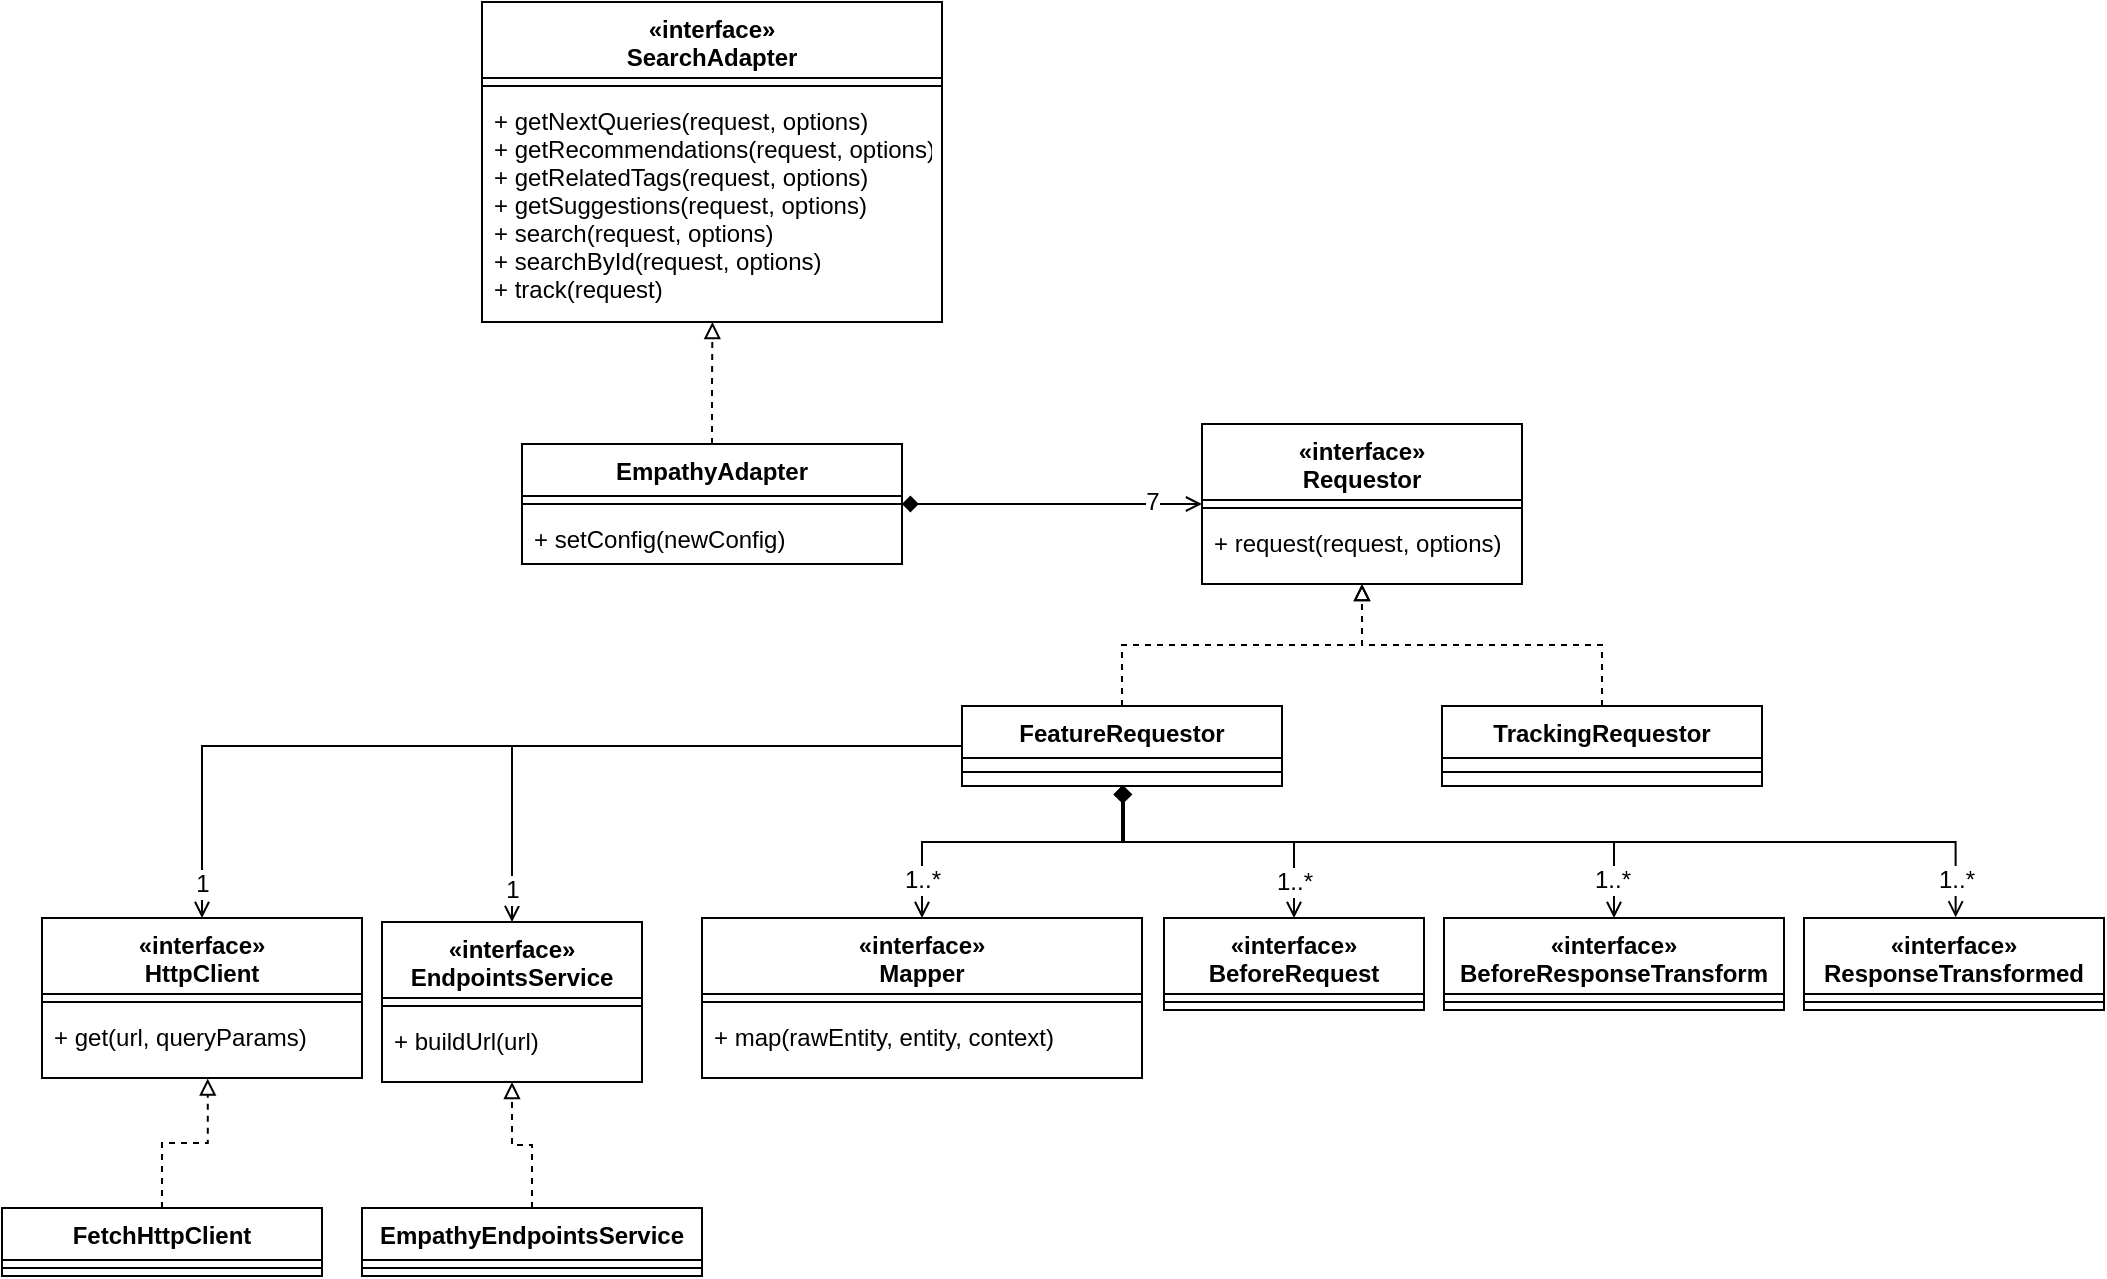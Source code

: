 <mxfile version="10.7.2" type="device"><diagram id="W1MXbyZlTlMfLXe-1OKP" name="Página-1"><mxGraphModel dx="2225" dy="2031" grid="1" gridSize="10" guides="1" tooltips="1" connect="1" arrows="1" fold="1" page="1" pageScale="1" pageWidth="827" pageHeight="1169" math="0" shadow="0"><root><mxCell id="0"/><mxCell id="1" parent="0"/><mxCell id="PD0V_rasXbSmqCxyREbv-27" style="edgeStyle=orthogonalEdgeStyle;rounded=0;orthogonalLoop=1;jettySize=auto;html=1;exitX=0.5;exitY=0;exitDx=0;exitDy=0;entryX=0.5;entryY=1;entryDx=0;entryDy=0;endArrow=block;endFill=0;dashed=1;" edge="1" parent="1" source="PD0V_rasXbSmqCxyREbv-2" target="PD0V_rasXbSmqCxyREbv-19"><mxGeometry relative="1" as="geometry"/></mxCell><mxCell id="PD0V_rasXbSmqCxyREbv-2" value="TrackingRequestor" style="swimlane;fontStyle=1;align=center;verticalAlign=top;childLayout=stackLayout;horizontal=1;startSize=26;horizontalStack=0;resizeParent=1;resizeParentMax=0;resizeLast=0;collapsible=1;marginBottom=0;" vertex="1" parent="1"><mxGeometry x="320" y="-318.0" width="160" height="40" as="geometry"/></mxCell><mxCell id="PD0V_rasXbSmqCxyREbv-3" value="" style="line;strokeWidth=1;fillColor=none;align=left;verticalAlign=middle;spacingTop=-1;spacingLeft=3;spacingRight=3;rotatable=0;labelPosition=right;points=[];portConstraint=eastwest;" vertex="1" parent="PD0V_rasXbSmqCxyREbv-2"><mxGeometry y="26" width="160" height="14" as="geometry"/></mxCell><mxCell id="PD0V_rasXbSmqCxyREbv-26" style="edgeStyle=orthogonalEdgeStyle;rounded=0;orthogonalLoop=1;jettySize=auto;html=1;exitX=0.5;exitY=0;exitDx=0;exitDy=0;endArrow=block;endFill=0;dashed=1;" edge="1" parent="1" source="PD0V_rasXbSmqCxyREbv-4" target="PD0V_rasXbSmqCxyREbv-19"><mxGeometry relative="1" as="geometry"/></mxCell><mxCell id="PD0V_rasXbSmqCxyREbv-4" value="FeatureRequestor" style="swimlane;fontStyle=1;align=center;verticalAlign=top;childLayout=stackLayout;horizontal=1;startSize=26;horizontalStack=0;resizeParent=1;resizeParentMax=0;resizeLast=0;collapsible=1;marginBottom=0;" vertex="1" parent="1"><mxGeometry x="80" y="-318" width="160" height="40" as="geometry"/></mxCell><mxCell id="PD0V_rasXbSmqCxyREbv-5" value="" style="line;strokeWidth=1;fillColor=none;align=left;verticalAlign=middle;spacingTop=-1;spacingLeft=3;spacingRight=3;rotatable=0;labelPosition=right;points=[];portConstraint=eastwest;" vertex="1" parent="PD0V_rasXbSmqCxyREbv-4"><mxGeometry y="26" width="160" height="14" as="geometry"/></mxCell><mxCell id="PD0V_rasXbSmqCxyREbv-18" style="edgeStyle=orthogonalEdgeStyle;rounded=0;orthogonalLoop=1;jettySize=auto;html=1;exitX=0.5;exitY=0;exitDx=0;exitDy=0;entryX=0.501;entryY=1;entryDx=0;entryDy=0;entryPerimeter=0;dashed=1;endArrow=block;endFill=0;" edge="1" parent="1" source="PD0V_rasXbSmqCxyREbv-10" target="PD0V_rasXbSmqCxyREbv-17"><mxGeometry relative="1" as="geometry"/></mxCell><mxCell id="PD0V_rasXbSmqCxyREbv-22" style="edgeStyle=orthogonalEdgeStyle;rounded=0;orthogonalLoop=1;jettySize=auto;html=1;exitX=1;exitY=0.5;exitDx=0;exitDy=0;endArrow=open;endFill=0;startArrow=diamond;startFill=1;" edge="1" parent="1" source="PD0V_rasXbSmqCxyREbv-10" target="PD0V_rasXbSmqCxyREbv-19"><mxGeometry relative="1" as="geometry"><mxPoint x="170" y="-450" as="targetPoint"/></mxGeometry></mxCell><mxCell id="PD0V_rasXbSmqCxyREbv-24" value="7" style="text;html=1;resizable=0;points=[];align=center;verticalAlign=middle;labelBackgroundColor=#ffffff;" vertex="1" connectable="0" parent="PD0V_rasXbSmqCxyREbv-22"><mxGeometry x="0.667" y="-1" relative="1" as="geometry"><mxPoint y="-2" as="offset"/></mxGeometry></mxCell><mxCell id="PD0V_rasXbSmqCxyREbv-10" value="EmpathyAdapter" style="swimlane;fontStyle=1;align=center;verticalAlign=top;childLayout=stackLayout;horizontal=1;startSize=26;horizontalStack=0;resizeParent=1;resizeParentMax=0;resizeLast=0;collapsible=1;marginBottom=0;" vertex="1" parent="1"><mxGeometry x="-140" y="-449" width="190" height="60" as="geometry"/></mxCell><mxCell id="PD0V_rasXbSmqCxyREbv-12" value="" style="line;strokeWidth=1;fillColor=none;align=left;verticalAlign=middle;spacingTop=-1;spacingLeft=3;spacingRight=3;rotatable=0;labelPosition=right;points=[];portConstraint=eastwest;" vertex="1" parent="PD0V_rasXbSmqCxyREbv-10"><mxGeometry y="26" width="190" height="8" as="geometry"/></mxCell><mxCell id="PD0V_rasXbSmqCxyREbv-13" value="+ setConfig(newConfig)&#10;" style="text;strokeColor=none;fillColor=none;align=left;verticalAlign=top;spacingLeft=4;spacingRight=4;overflow=hidden;rotatable=0;points=[[0,0.5],[1,0.5]];portConstraint=eastwest;" vertex="1" parent="PD0V_rasXbSmqCxyREbv-10"><mxGeometry y="34" width="190" height="26" as="geometry"/></mxCell><mxCell id="PD0V_rasXbSmqCxyREbv-14" value="«interface»&#10;SearchAdapter" style="swimlane;fontStyle=1;align=center;verticalAlign=top;childLayout=stackLayout;horizontal=1;startSize=38;horizontalStack=0;resizeParent=1;resizeParentMax=0;resizeLast=0;collapsible=1;marginBottom=0;" vertex="1" parent="1"><mxGeometry x="-160" y="-670" width="230" height="160" as="geometry"/></mxCell><mxCell id="PD0V_rasXbSmqCxyREbv-16" value="" style="line;strokeWidth=1;fillColor=none;align=left;verticalAlign=middle;spacingTop=-1;spacingLeft=3;spacingRight=3;rotatable=0;labelPosition=right;points=[];portConstraint=eastwest;" vertex="1" parent="PD0V_rasXbSmqCxyREbv-14"><mxGeometry y="38" width="230" height="8" as="geometry"/></mxCell><mxCell id="PD0V_rasXbSmqCxyREbv-17" value="+ getNextQueries(request, options)&#10;+ getRecommendations(request, options)&#10;+ getRelatedTags(request, options)&#10;+ getSuggestions(request, options)&#10;+ search(request, options)&#10;+ searchById(request, options)&#10;+ track(request)&#10;" style="text;strokeColor=none;fillColor=none;align=left;verticalAlign=top;spacingLeft=4;spacingRight=4;overflow=hidden;rotatable=0;points=[[0,0.5],[1,0.5]];portConstraint=eastwest;" vertex="1" parent="PD0V_rasXbSmqCxyREbv-14"><mxGeometry y="46" width="230" height="114" as="geometry"/></mxCell><mxCell id="PD0V_rasXbSmqCxyREbv-19" value="«interface»&#10;Requestor" style="swimlane;fontStyle=1;align=center;verticalAlign=top;childLayout=stackLayout;horizontal=1;startSize=38;horizontalStack=0;resizeParent=1;resizeParentMax=0;resizeLast=0;collapsible=1;marginBottom=0;" vertex="1" parent="1"><mxGeometry x="200" y="-459" width="160" height="80" as="geometry"/></mxCell><mxCell id="PD0V_rasXbSmqCxyREbv-20" value="" style="line;strokeWidth=1;fillColor=none;align=left;verticalAlign=middle;spacingTop=-1;spacingLeft=3;spacingRight=3;rotatable=0;labelPosition=right;points=[];portConstraint=eastwest;" vertex="1" parent="PD0V_rasXbSmqCxyREbv-19"><mxGeometry y="38" width="160" height="8" as="geometry"/></mxCell><mxCell id="PD0V_rasXbSmqCxyREbv-21" value="+ request(request, options)&#10;&#10;" style="text;strokeColor=none;fillColor=none;align=left;verticalAlign=top;spacingLeft=4;spacingRight=4;overflow=hidden;rotatable=0;points=[[0,0.5],[1,0.5]];portConstraint=eastwest;" vertex="1" parent="PD0V_rasXbSmqCxyREbv-19"><mxGeometry y="46" width="160" height="34" as="geometry"/></mxCell><mxCell id="PD0V_rasXbSmqCxyREbv-43" style="edgeStyle=orthogonalEdgeStyle;rounded=0;orthogonalLoop=1;jettySize=auto;html=1;exitX=0.5;exitY=0;exitDx=0;exitDy=0;entryX=0.518;entryY=1.009;entryDx=0;entryDy=0;entryPerimeter=0;dashed=1;endArrow=block;endFill=0;" edge="1" parent="1" source="PD0V_rasXbSmqCxyREbv-35" target="PD0V_rasXbSmqCxyREbv-42"><mxGeometry relative="1" as="geometry"/></mxCell><mxCell id="PD0V_rasXbSmqCxyREbv-35" value="FetchHttpClient" style="swimlane;fontStyle=1;align=center;verticalAlign=top;childLayout=stackLayout;horizontal=1;startSize=26;horizontalStack=0;resizeParent=1;resizeParentMax=0;resizeLast=0;collapsible=1;marginBottom=0;" vertex="1" parent="1"><mxGeometry x="-400" y="-67" width="160" height="34" as="geometry"/></mxCell><mxCell id="PD0V_rasXbSmqCxyREbv-37" value="" style="line;strokeWidth=1;fillColor=none;align=left;verticalAlign=middle;spacingTop=-1;spacingLeft=3;spacingRight=3;rotatable=0;labelPosition=right;points=[];portConstraint=eastwest;" vertex="1" parent="PD0V_rasXbSmqCxyREbv-35"><mxGeometry y="26" width="160" height="8" as="geometry"/></mxCell><mxCell id="PD0V_rasXbSmqCxyREbv-70" style="edgeStyle=orthogonalEdgeStyle;rounded=0;orthogonalLoop=1;jettySize=auto;html=1;exitX=0.5;exitY=0;exitDx=0;exitDy=0;entryX=0;entryY=0.5;entryDx=0;entryDy=0;startArrow=open;startFill=0;endArrow=none;endFill=0;" edge="1" parent="1" source="PD0V_rasXbSmqCxyREbv-40" target="PD0V_rasXbSmqCxyREbv-4"><mxGeometry relative="1" as="geometry"/></mxCell><mxCell id="PD0V_rasXbSmqCxyREbv-84" value="1" style="text;html=1;resizable=0;points=[];align=center;verticalAlign=middle;labelBackgroundColor=#ffffff;" vertex="1" connectable="0" parent="PD0V_rasXbSmqCxyREbv-70"><mxGeometry x="-0.926" relative="1" as="geometry"><mxPoint as="offset"/></mxGeometry></mxCell><mxCell id="PD0V_rasXbSmqCxyREbv-40" value="«interface»&#10;HttpClient" style="swimlane;fontStyle=1;align=center;verticalAlign=top;childLayout=stackLayout;horizontal=1;startSize=38;horizontalStack=0;resizeParent=1;resizeParentMax=0;resizeLast=0;collapsible=1;marginBottom=0;" vertex="1" parent="1"><mxGeometry x="-380" y="-212" width="160" height="80" as="geometry"/></mxCell><mxCell id="PD0V_rasXbSmqCxyREbv-41" value="" style="line;strokeWidth=1;fillColor=none;align=left;verticalAlign=middle;spacingTop=-1;spacingLeft=3;spacingRight=3;rotatable=0;labelPosition=right;points=[];portConstraint=eastwest;" vertex="1" parent="PD0V_rasXbSmqCxyREbv-40"><mxGeometry y="38" width="160" height="8" as="geometry"/></mxCell><mxCell id="PD0V_rasXbSmqCxyREbv-42" value="+ get(url, queryParams)&#10;" style="text;strokeColor=none;fillColor=none;align=left;verticalAlign=top;spacingLeft=4;spacingRight=4;overflow=hidden;rotatable=0;points=[[0,0.5],[1,0.5]];portConstraint=eastwest;" vertex="1" parent="PD0V_rasXbSmqCxyREbv-40"><mxGeometry y="46" width="160" height="34" as="geometry"/></mxCell><mxCell id="PD0V_rasXbSmqCxyREbv-71" style="edgeStyle=orthogonalEdgeStyle;rounded=0;orthogonalLoop=1;jettySize=auto;html=1;exitX=0.5;exitY=0;exitDx=0;exitDy=0;startArrow=open;startFill=0;endArrow=diamond;endFill=1;" edge="1" parent="1" source="PD0V_rasXbSmqCxyREbv-44" target="PD0V_rasXbSmqCxyREbv-4"><mxGeometry relative="1" as="geometry"><Array as="points"><mxPoint x="60" y="-250"/><mxPoint x="160" y="-250"/></Array></mxGeometry></mxCell><mxCell id="PD0V_rasXbSmqCxyREbv-79" value="1..*" style="text;html=1;resizable=0;points=[];align=center;verticalAlign=middle;labelBackgroundColor=#ffffff;" vertex="1" connectable="0" parent="PD0V_rasXbSmqCxyREbv-71"><mxGeometry x="-0.8" y="1" relative="1" as="geometry"><mxPoint x="1" y="-3" as="offset"/></mxGeometry></mxCell><mxCell id="PD0V_rasXbSmqCxyREbv-44" value="«interface»&#10;Mapper" style="swimlane;fontStyle=1;align=center;verticalAlign=top;childLayout=stackLayout;horizontal=1;startSize=38;horizontalStack=0;resizeParent=1;resizeParentMax=0;resizeLast=0;collapsible=1;marginBottom=0;" vertex="1" parent="1"><mxGeometry x="-50" y="-212" width="220" height="80" as="geometry"/></mxCell><mxCell id="PD0V_rasXbSmqCxyREbv-45" value="" style="line;strokeWidth=1;fillColor=none;align=left;verticalAlign=middle;spacingTop=-1;spacingLeft=3;spacingRight=3;rotatable=0;labelPosition=right;points=[];portConstraint=eastwest;" vertex="1" parent="PD0V_rasXbSmqCxyREbv-44"><mxGeometry y="38" width="220" height="8" as="geometry"/></mxCell><mxCell id="PD0V_rasXbSmqCxyREbv-46" value="+ map(rawEntity, entity, context)&#10;" style="text;strokeColor=none;fillColor=none;align=left;verticalAlign=top;spacingLeft=4;spacingRight=4;overflow=hidden;rotatable=0;points=[[0,0.5],[1,0.5]];portConstraint=eastwest;" vertex="1" parent="PD0V_rasXbSmqCxyREbv-44"><mxGeometry y="46" width="220" height="34" as="geometry"/></mxCell><mxCell id="PD0V_rasXbSmqCxyREbv-73" style="edgeStyle=orthogonalEdgeStyle;rounded=0;orthogonalLoop=1;jettySize=auto;html=1;exitX=0.5;exitY=0;exitDx=0;exitDy=0;entryX=0;entryY=0.5;entryDx=0;entryDy=0;startArrow=open;startFill=0;endArrow=none;endFill=0;" edge="1" parent="1" source="PD0V_rasXbSmqCxyREbv-47" target="PD0V_rasXbSmqCxyREbv-4"><mxGeometry relative="1" as="geometry"/></mxCell><mxCell id="PD0V_rasXbSmqCxyREbv-85" value="1" style="text;html=1;resizable=0;points=[];align=center;verticalAlign=middle;labelBackgroundColor=#ffffff;" vertex="1" connectable="0" parent="PD0V_rasXbSmqCxyREbv-73"><mxGeometry x="-0.903" y="1" relative="1" as="geometry"><mxPoint x="1" y="-1" as="offset"/></mxGeometry></mxCell><mxCell id="PD0V_rasXbSmqCxyREbv-47" value="«interface»&#10;EndpointsService" style="swimlane;fontStyle=1;align=center;verticalAlign=top;childLayout=stackLayout;horizontal=1;startSize=38;horizontalStack=0;resizeParent=1;resizeParentMax=0;resizeLast=0;collapsible=1;marginBottom=0;" vertex="1" parent="1"><mxGeometry x="-210" y="-210" width="130" height="80" as="geometry"/></mxCell><mxCell id="PD0V_rasXbSmqCxyREbv-48" value="" style="line;strokeWidth=1;fillColor=none;align=left;verticalAlign=middle;spacingTop=-1;spacingLeft=3;spacingRight=3;rotatable=0;labelPosition=right;points=[];portConstraint=eastwest;" vertex="1" parent="PD0V_rasXbSmqCxyREbv-47"><mxGeometry y="38" width="130" height="8" as="geometry"/></mxCell><mxCell id="PD0V_rasXbSmqCxyREbv-49" value="+ buildUrl(url)&#10;" style="text;strokeColor=none;fillColor=none;align=left;verticalAlign=top;spacingLeft=4;spacingRight=4;overflow=hidden;rotatable=0;points=[[0,0.5],[1,0.5]];portConstraint=eastwest;" vertex="1" parent="PD0V_rasXbSmqCxyREbv-47"><mxGeometry y="46" width="130" height="34" as="geometry"/></mxCell><mxCell id="PD0V_rasXbSmqCxyREbv-74" style="edgeStyle=orthogonalEdgeStyle;rounded=0;orthogonalLoop=1;jettySize=auto;html=1;exitX=0.5;exitY=0;exitDx=0;exitDy=0;startArrow=open;startFill=0;endArrow=diamond;endFill=1;" edge="1" parent="1" source="PD0V_rasXbSmqCxyREbv-50" target="PD0V_rasXbSmqCxyREbv-4"><mxGeometry relative="1" as="geometry"><Array as="points"><mxPoint x="246" y="-250"/><mxPoint x="160" y="-250"/></Array></mxGeometry></mxCell><mxCell id="PD0V_rasXbSmqCxyREbv-80" value="1..*" style="text;html=1;resizable=0;points=[];align=center;verticalAlign=middle;labelBackgroundColor=#ffffff;" vertex="1" connectable="0" parent="PD0V_rasXbSmqCxyREbv-74"><mxGeometry x="-0.8" relative="1" as="geometry"><mxPoint y="-3" as="offset"/></mxGeometry></mxCell><mxCell id="PD0V_rasXbSmqCxyREbv-50" value="«interface»&#10;BeforeRequest&#10;" style="swimlane;fontStyle=1;align=center;verticalAlign=top;childLayout=stackLayout;horizontal=1;startSize=38;horizontalStack=0;resizeParent=1;resizeParentMax=0;resizeLast=0;collapsible=1;marginBottom=0;" vertex="1" parent="1"><mxGeometry x="181" y="-212" width="130" height="46" as="geometry"/></mxCell><mxCell id="PD0V_rasXbSmqCxyREbv-51" value="" style="line;strokeWidth=1;fillColor=none;align=left;verticalAlign=middle;spacingTop=-1;spacingLeft=3;spacingRight=3;rotatable=0;labelPosition=right;points=[];portConstraint=eastwest;" vertex="1" parent="PD0V_rasXbSmqCxyREbv-50"><mxGeometry y="38" width="130" height="8" as="geometry"/></mxCell><mxCell id="PD0V_rasXbSmqCxyREbv-76" style="edgeStyle=orthogonalEdgeStyle;rounded=0;orthogonalLoop=1;jettySize=auto;html=1;exitX=0.5;exitY=0;exitDx=0;exitDy=0;startArrow=open;startFill=0;endArrow=diamond;endFill=1;" edge="1" parent="1" source="PD0V_rasXbSmqCxyREbv-53" target="PD0V_rasXbSmqCxyREbv-4"><mxGeometry relative="1" as="geometry"><Array as="points"><mxPoint x="406" y="-250"/><mxPoint x="160" y="-250"/></Array></mxGeometry></mxCell><mxCell id="PD0V_rasXbSmqCxyREbv-81" value="1..*" style="text;html=1;resizable=0;points=[];align=center;verticalAlign=middle;labelBackgroundColor=#ffffff;" vertex="1" connectable="0" parent="PD0V_rasXbSmqCxyREbv-76"><mxGeometry x="-0.894" y="1" relative="1" as="geometry"><mxPoint y="-3" as="offset"/></mxGeometry></mxCell><mxCell id="PD0V_rasXbSmqCxyREbv-53" value="«interface»&#10;BeforeResponseTransform&#10;" style="swimlane;fontStyle=1;align=center;verticalAlign=top;childLayout=stackLayout;horizontal=1;startSize=38;horizontalStack=0;resizeParent=1;resizeParentMax=0;resizeLast=0;collapsible=1;marginBottom=0;" vertex="1" parent="1"><mxGeometry x="321" y="-212" width="170" height="46" as="geometry"/></mxCell><mxCell id="PD0V_rasXbSmqCxyREbv-54" value="" style="line;strokeWidth=1;fillColor=none;align=left;verticalAlign=middle;spacingTop=-1;spacingLeft=3;spacingRight=3;rotatable=0;labelPosition=right;points=[];portConstraint=eastwest;" vertex="1" parent="PD0V_rasXbSmqCxyREbv-53"><mxGeometry y="38" width="170" height="8" as="geometry"/></mxCell><mxCell id="PD0V_rasXbSmqCxyREbv-77" style="edgeStyle=orthogonalEdgeStyle;rounded=0;orthogonalLoop=1;jettySize=auto;html=1;exitX=0.5;exitY=0;exitDx=0;exitDy=0;startArrow=open;startFill=0;endArrow=diamond;endFill=1;" edge="1" parent="1" target="PD0V_rasXbSmqCxyREbv-4"><mxGeometry relative="1" as="geometry"><mxPoint x="576.833" y="-212.333" as="sourcePoint"/><mxPoint x="160.167" y="-279.833" as="targetPoint"/><Array as="points"><mxPoint x="577" y="-250"/><mxPoint x="161" y="-250"/></Array></mxGeometry></mxCell><mxCell id="PD0V_rasXbSmqCxyREbv-82" value="1..*" style="text;html=1;resizable=0;points=[];align=center;verticalAlign=middle;labelBackgroundColor=#ffffff;" vertex="1" connectable="0" parent="PD0V_rasXbSmqCxyREbv-77"><mxGeometry x="-0.934" y="-2" relative="1" as="geometry"><mxPoint x="-2" y="-3" as="offset"/></mxGeometry></mxCell><mxCell id="PD0V_rasXbSmqCxyREbv-55" value="«interface»&#10;ResponseTransformed&#10;" style="swimlane;fontStyle=1;align=center;verticalAlign=top;childLayout=stackLayout;horizontal=1;startSize=38;horizontalStack=0;resizeParent=1;resizeParentMax=0;resizeLast=0;collapsible=1;marginBottom=0;" vertex="1" parent="1"><mxGeometry x="501" y="-212" width="150" height="46" as="geometry"/></mxCell><mxCell id="PD0V_rasXbSmqCxyREbv-56" value="" style="line;strokeWidth=1;fillColor=none;align=left;verticalAlign=middle;spacingTop=-1;spacingLeft=3;spacingRight=3;rotatable=0;labelPosition=right;points=[];portConstraint=eastwest;" vertex="1" parent="PD0V_rasXbSmqCxyREbv-55"><mxGeometry y="38" width="150" height="8" as="geometry"/></mxCell><mxCell id="PD0V_rasXbSmqCxyREbv-62" style="edgeStyle=orthogonalEdgeStyle;rounded=0;orthogonalLoop=1;jettySize=auto;html=1;exitX=0.5;exitY=0;exitDx=0;exitDy=0;dashed=1;startArrow=none;startFill=0;endArrow=block;endFill=0;" edge="1" parent="1" source="PD0V_rasXbSmqCxyREbv-58" target="PD0V_rasXbSmqCxyREbv-47"><mxGeometry relative="1" as="geometry"/></mxCell><mxCell id="PD0V_rasXbSmqCxyREbv-58" value="EmpathyEndpointsService" style="swimlane;fontStyle=1;align=center;verticalAlign=top;childLayout=stackLayout;horizontal=1;startSize=26;horizontalStack=0;resizeParent=1;resizeParentMax=0;resizeLast=0;collapsible=1;marginBottom=0;" vertex="1" parent="1"><mxGeometry x="-220" y="-67" width="170" height="34" as="geometry"/></mxCell><mxCell id="PD0V_rasXbSmqCxyREbv-59" value="" style="line;strokeWidth=1;fillColor=none;align=left;verticalAlign=middle;spacingTop=-1;spacingLeft=3;spacingRight=3;rotatable=0;labelPosition=right;points=[];portConstraint=eastwest;" vertex="1" parent="PD0V_rasXbSmqCxyREbv-58"><mxGeometry y="26" width="170" height="8" as="geometry"/></mxCell></root></mxGraphModel></diagram></mxfile>